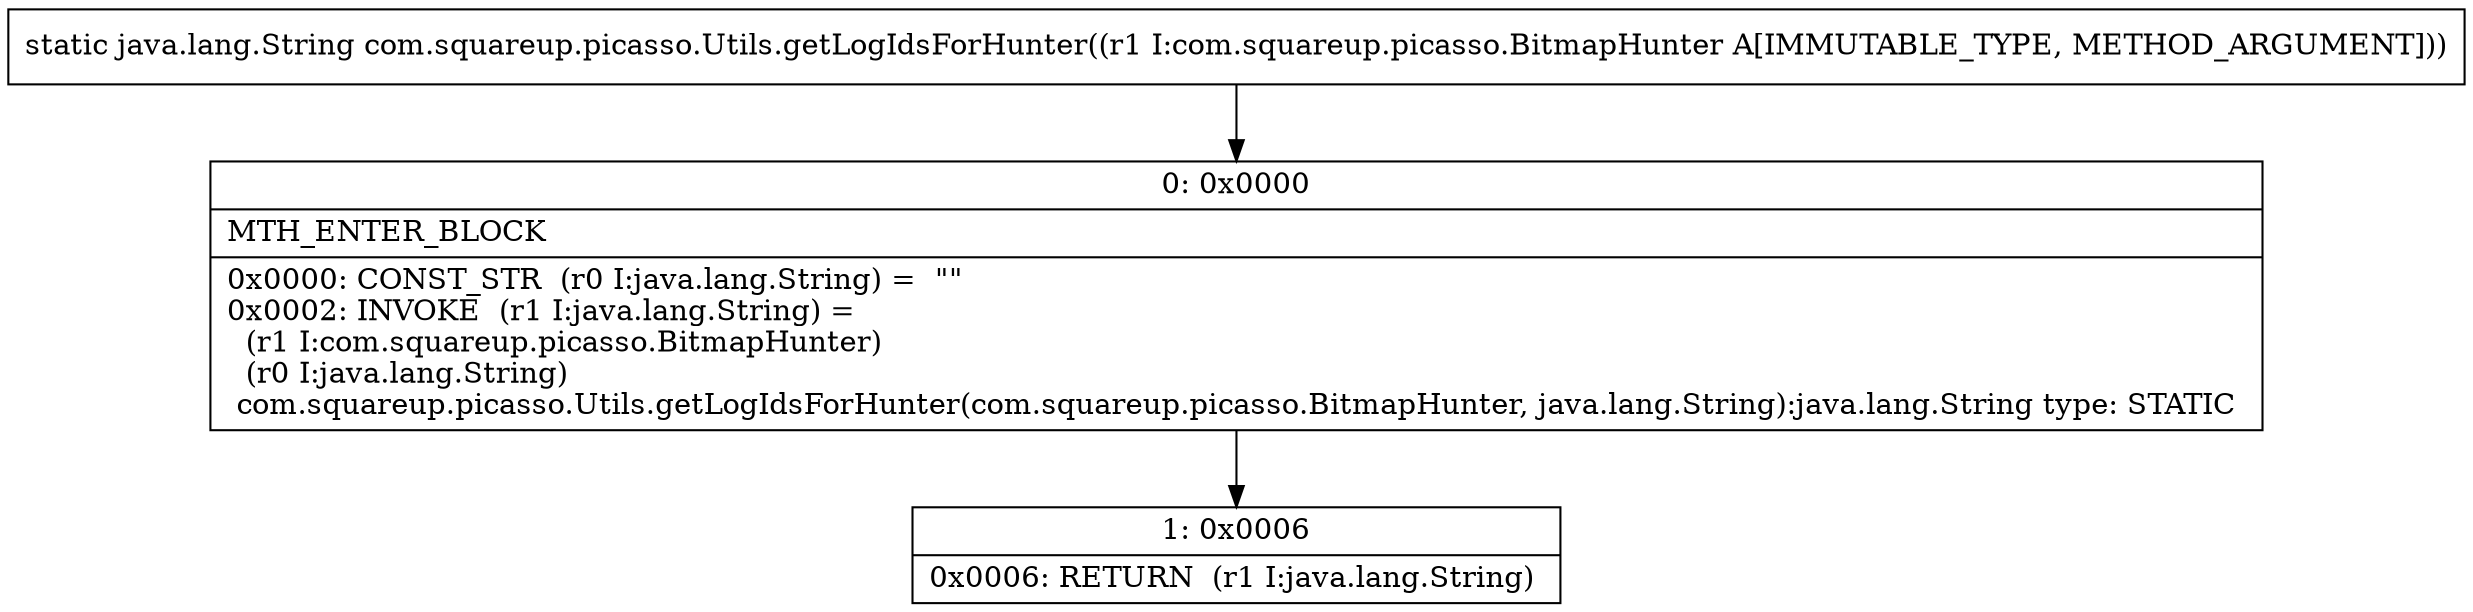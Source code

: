 digraph "CFG forcom.squareup.picasso.Utils.getLogIdsForHunter(Lcom\/squareup\/picasso\/BitmapHunter;)Ljava\/lang\/String;" {
Node_0 [shape=record,label="{0\:\ 0x0000|MTH_ENTER_BLOCK\l|0x0000: CONST_STR  (r0 I:java.lang.String) =  \"\" \l0x0002: INVOKE  (r1 I:java.lang.String) = \l  (r1 I:com.squareup.picasso.BitmapHunter)\l  (r0 I:java.lang.String)\l com.squareup.picasso.Utils.getLogIdsForHunter(com.squareup.picasso.BitmapHunter, java.lang.String):java.lang.String type: STATIC \l}"];
Node_1 [shape=record,label="{1\:\ 0x0006|0x0006: RETURN  (r1 I:java.lang.String) \l}"];
MethodNode[shape=record,label="{static java.lang.String com.squareup.picasso.Utils.getLogIdsForHunter((r1 I:com.squareup.picasso.BitmapHunter A[IMMUTABLE_TYPE, METHOD_ARGUMENT])) }"];
MethodNode -> Node_0;
Node_0 -> Node_1;
}

